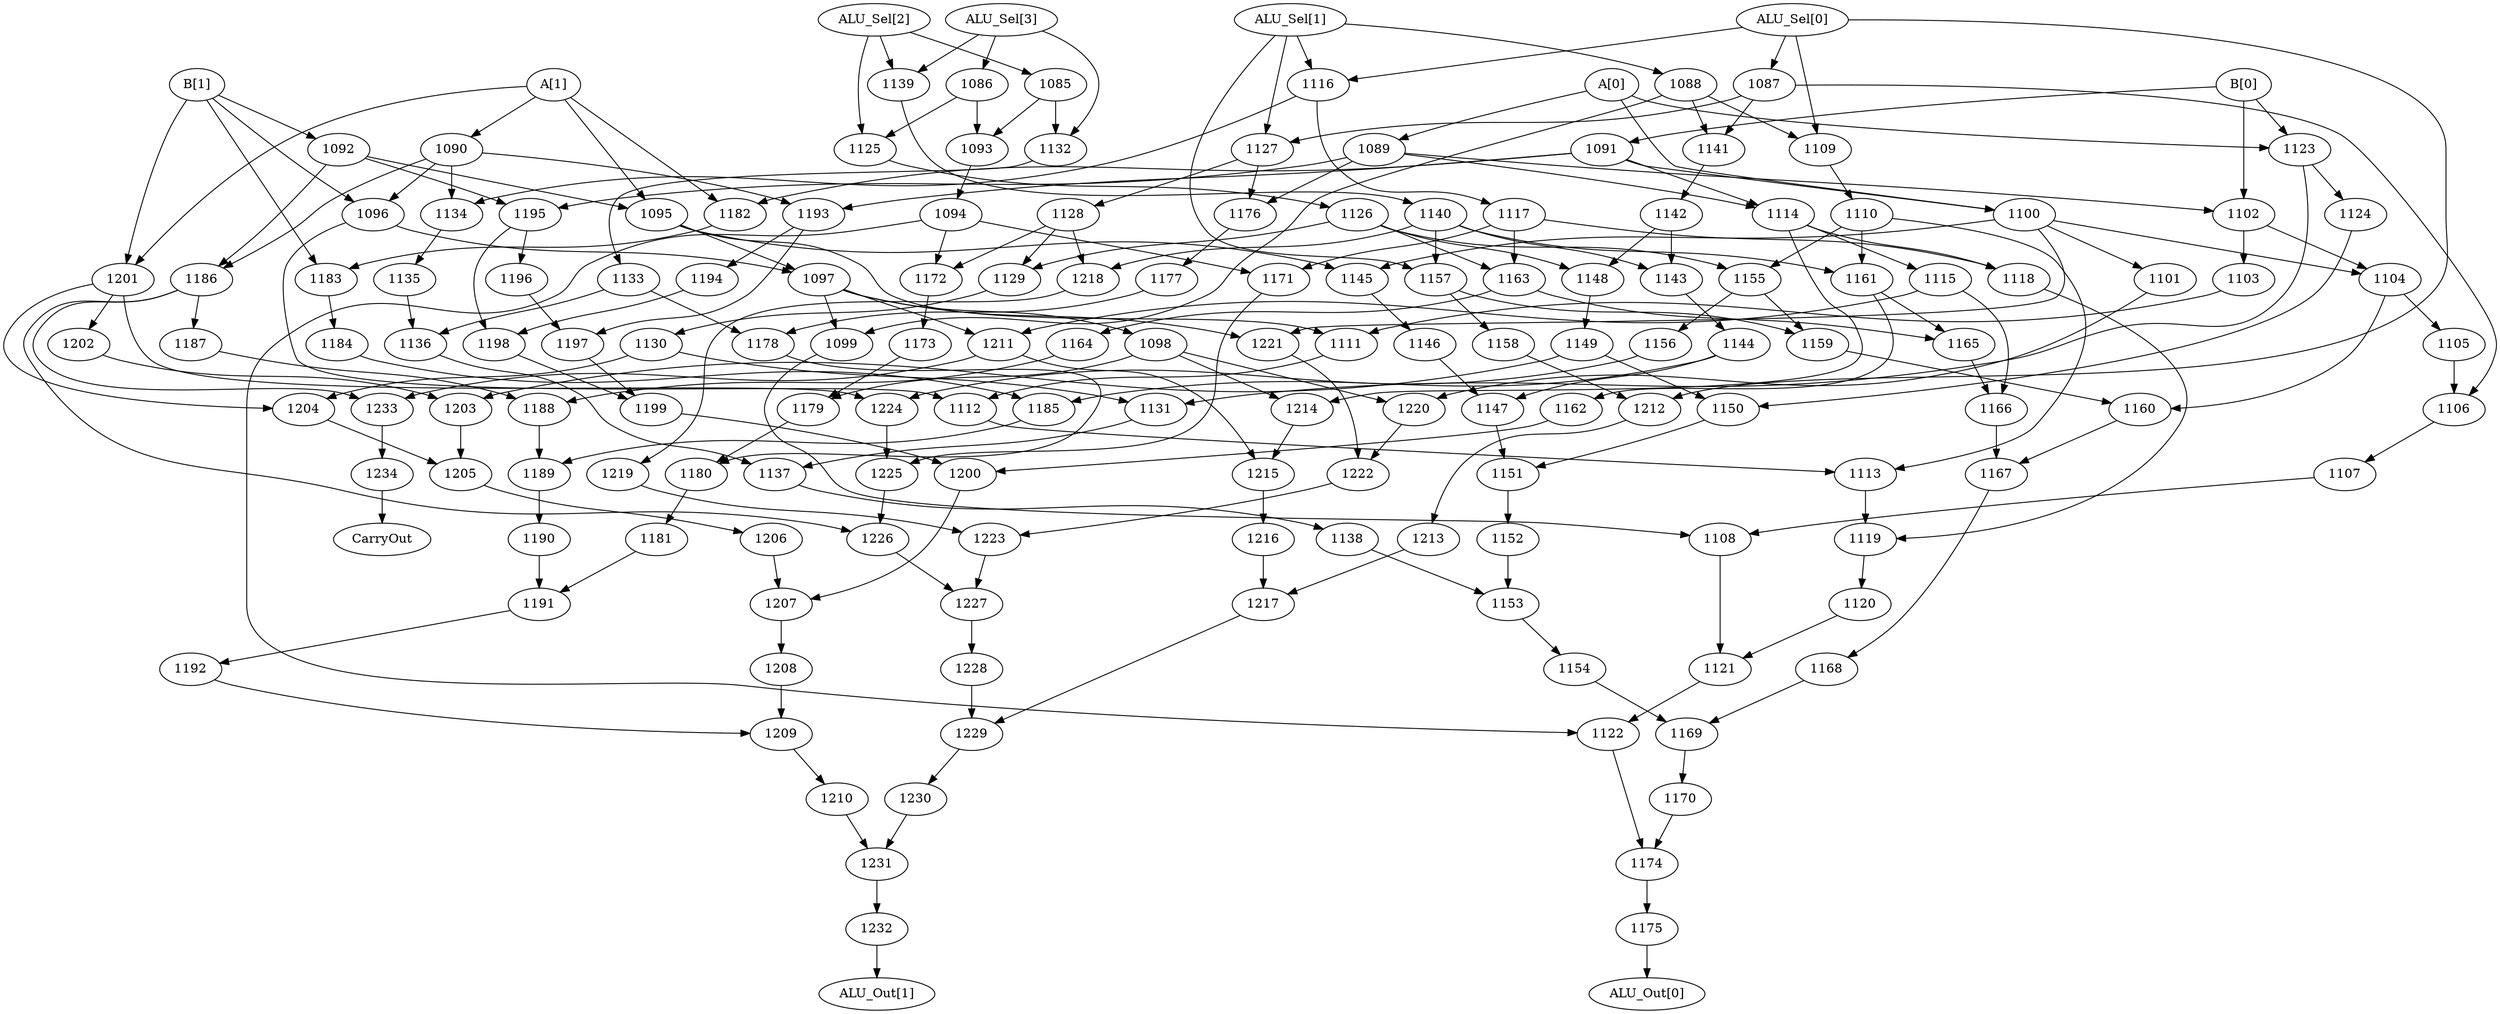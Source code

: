 strict digraph "" {
	1175 -> "ALU_Out[0]";
	1232 -> "ALU_Out[1]";
	1234 -> CarryOut;
	"A[0]" -> 1089;
	"A[0]" -> 1100;
	"A[0]" -> 1123;
	1089 -> 1102;
	1089 -> 1114;
	1089 -> 1176;
	1089 -> 1195;
	1100 -> 1101;
	1100 -> 1104;
	1100 -> 1145;
	1100 -> 1221;
	1123 -> 1124;
	1123 -> 1131;
	1102 -> 1104;
	1102 -> 1103;
	1114 -> 1115;
	1114 -> 1118;
	1114 -> 1214;
	1176 -> 1177;
	1195 -> 1196;
	1195 -> 1198;
	1101 -> 1220;
	1104 -> 1105;
	1104 -> 1160;
	1145 -> 1146;
	1221 -> 1222;
	1124 -> 1150;
	1131 -> 1137;
	"A[1]" -> 1090;
	"A[1]" -> 1095;
	"A[1]" -> 1182;
	"A[1]" -> 1201;
	1090 -> 1096;
	1090 -> 1134;
	1090 -> 1186;
	1090 -> 1193;
	1095 -> 1145;
	1095 -> 1097;
	1095 -> 1111;
	1182 -> 1183;
	1201 -> 1202;
	1201 -> 1204;
	1201 -> 1224;
	1096 -> 1097;
	1096 -> 1112;
	1134 -> 1135;
	1186 -> 1187;
	1186 -> 1226;
	1186 -> 1233;
	1193 -> 1194;
	1193 -> 1197;
	1097 -> 1221;
	1097 -> 1099;
	1097 -> 1098;
	1097 -> 1211;
	1111 -> 1112;
	1183 -> 1184;
	1202 -> 1203;
	1204 -> 1205;
	1224 -> 1225;
	"B[0]" -> 1123;
	"B[0]" -> 1102;
	"B[0]" -> 1091;
	1091 -> 1100;
	1091 -> 1114;
	1091 -> 1182;
	1091 -> 1193;
	1103 -> 1111;
	"B[1]" -> 1201;
	"B[1]" -> 1096;
	"B[1]" -> 1183;
	"B[1]" -> 1092;
	1092 -> 1195;
	1092 -> 1095;
	1092 -> 1186;
	1112 -> 1113;
	1184 -> 1185;
	"ALU_Sel[0]" -> 1087;
	"ALU_Sel[0]" -> 1109;
	"ALU_Sel[0]" -> 1116;
	"ALU_Sel[0]" -> 1212;
	1087 -> 1106;
	1087 -> 1127;
	1087 -> 1141;
	1109 -> 1110;
	1116 -> 1134;
	1116 -> 1117;
	1212 -> 1213;
	1106 -> 1107;
	1127 -> 1176;
	1127 -> 1128;
	1141 -> 1142;
	1110 -> 1113;
	1110 -> 1155;
	1110 -> 1161;
	1117 -> 1118;
	1117 -> 1171;
	1117 -> 1163;
	1213 -> 1217;
	"ALU_Sel[1]" -> 1116;
	"ALU_Sel[1]" -> 1127;
	"ALU_Sel[1]" -> 1088;
	"ALU_Sel[1]" -> 1157;
	1088 -> 1109;
	1088 -> 1141;
	1088 -> 1099;
	1157 -> 1158;
	1157 -> 1159;
	1099 -> 1108;
	1128 -> 1172;
	1128 -> 1129;
	1128 -> 1218;
	1158 -> 1212;
	1159 -> 1160;
	"ALU_Sel[2]" -> 1085;
	"ALU_Sel[2]" -> 1125;
	"ALU_Sel[2]" -> 1139;
	1085 -> 1093;
	1085 -> 1132;
	1125 -> 1126;
	1139 -> 1140;
	1093 -> 1094;
	1132 -> 1133;
	1126 -> 1155;
	1126 -> 1163;
	1126 -> 1129;
	1126 -> 1148;
	1140 -> 1157;
	1140 -> 1161;
	1140 -> 1218;
	1140 -> 1143;
	"ALU_Sel[3]" -> 1139;
	"ALU_Sel[3]" -> 1132;
	"ALU_Sel[3]" -> 1086;
	1086 -> 1125;
	1086 -> 1093;
	1133 -> 1136;
	1133 -> 1178;
	1094 -> 1122;
	1094 -> 1171;
	1094 -> 1172;
	1107 -> 1108;
	1142 -> 1148;
	1142 -> 1143;
	1108 -> 1121;
	1115 -> 1211;
	1115 -> 1166;
	1118 -> 1119;
	1214 -> 1215;
	1177 -> 1178;
	1196 -> 1197;
	1198 -> 1199;
	1135 -> 1136;
	1187 -> 1188;
	1226 -> 1227;
	1233 -> 1234;
	1194 -> 1198;
	1197 -> 1199;
	1122 -> 1174;
	1171 -> 1225;
	1172 -> 1173;
	1174 -> 1175;
	1225 -> 1226;
	1173 -> 1179;
	1098 -> 1214;
	1098 -> 1179;
	1098 -> 1220;
	1211 -> 1233;
	1211 -> 1215;
	1146 -> 1147;
	1113 -> 1119;
	1179 -> 1180;
	1220 -> 1222;
	1215 -> 1216;
	1222 -> 1223;
	1180 -> 1181;
	1121 -> 1122;
	1105 -> 1106;
	1160 -> 1167;
	1167 -> 1168;
	1155 -> 1159;
	1155 -> 1156;
	1161 -> 1162;
	1161 -> 1165;
	1119 -> 1120;
	1156 -> 1224;
	1162 -> 1200;
	1165 -> 1166;
	1120 -> 1121;
	1166 -> 1167;
	1163 -> 1165;
	1163 -> 1164;
	1164 -> 1188;
	1150 -> 1151;
	1137 -> 1138;
	1151 -> 1152;
	1129 -> 1130;
	1148 -> 1149;
	1130 -> 1131;
	1130 -> 1204;
	1149 -> 1150;
	1149 -> 1203;
	1218 -> 1219;
	1219 -> 1223;
	1205 -> 1206;
	1138 -> 1153;
	1136 -> 1137;
	1178 -> 1180;
	1153 -> 1154;
	1154 -> 1169;
	1143 -> 1144;
	1144 -> 1147;
	1144 -> 1185;
	1147 -> 1151;
	1185 -> 1189;
	1189 -> 1190;
	1152 -> 1153;
	1203 -> 1205;
	1169 -> 1170;
	1170 -> 1174;
	1168 -> 1169;
	1200 -> 1207;
	1207 -> 1208;
	1188 -> 1189;
	1181 -> 1191;
	1191 -> 1192;
	1192 -> 1209;
	1190 -> 1191;
	1227 -> 1228;
	1209 -> 1210;
	1210 -> 1231;
	1199 -> 1200;
	1208 -> 1209;
	1206 -> 1207;
	1231 -> 1232;
	1216 -> 1217;
	1217 -> 1229;
	1229 -> 1230;
	1230 -> 1231;
	1223 -> 1227;
	1228 -> 1229;
}
